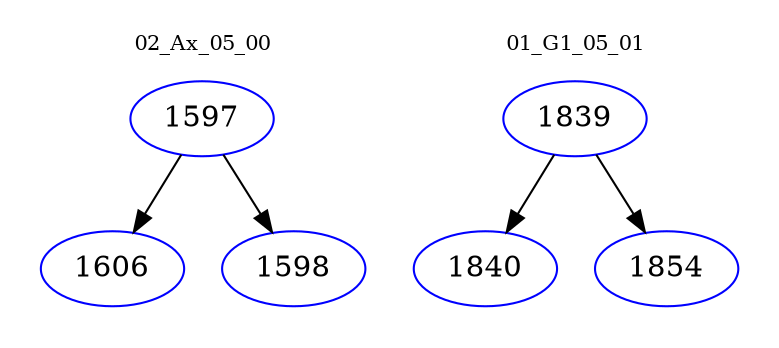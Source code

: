 digraph{
subgraph cluster_0 {
color = white
label = "02_Ax_05_00";
fontsize=10;
T0_1597 [label="1597", color="blue"]
T0_1597 -> T0_1606 [color="black"]
T0_1606 [label="1606", color="blue"]
T0_1597 -> T0_1598 [color="black"]
T0_1598 [label="1598", color="blue"]
}
subgraph cluster_1 {
color = white
label = "01_G1_05_01";
fontsize=10;
T1_1839 [label="1839", color="blue"]
T1_1839 -> T1_1840 [color="black"]
T1_1840 [label="1840", color="blue"]
T1_1839 -> T1_1854 [color="black"]
T1_1854 [label="1854", color="blue"]
}
}
